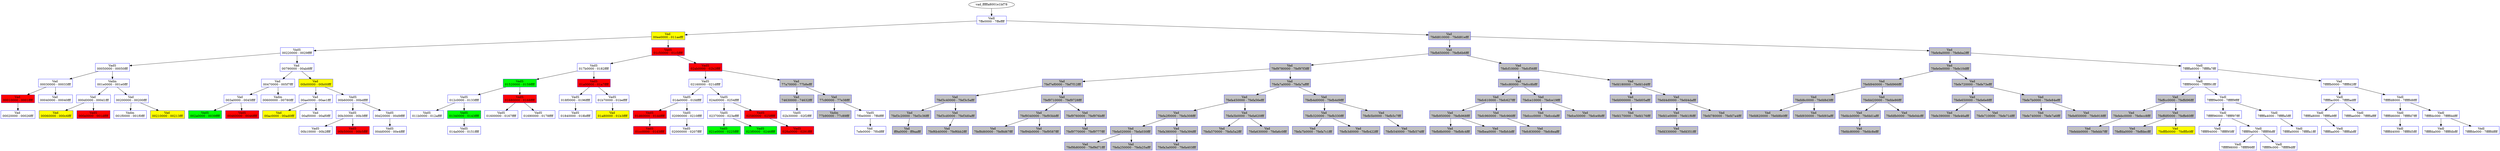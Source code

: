 /* Pid:    472 */
digraph processtree {
graph [rankdir = "TB"];
vad_fffffa8001e1bf78 -> vad_fffffa8001de5d60
vad_fffffa8001de5d60 [label = "{ Vadl\n7ffe0000 - 7ffeffff }"shape = "record" color = "blue" style = "filled" fillcolor = "white"];
vad_fffffa8001de5d60 -> vad_fffffa8001e278b0
vad_fffffa8001e278b0 [label = "{ Vad \n00ee0000 - 011aefff }"shape = "record" color = "blue" style = "filled" fillcolor = "yellow"];
vad_fffffa8001e278b0 -> vad_fffffa8001e15840
vad_fffffa8001e15840 [label = "{ VadS\n00220000 - 0029ffff }"shape = "record" color = "blue" style = "filled" fillcolor = "white"];
vad_fffffa8001e15840 -> vad_fffffa8001de3e70
vad_fffffa8001de3e70 [label = "{ VadS\n00050000 - 00050fff }"shape = "record" color = "blue" style = "filled" fillcolor = "white"];
vad_fffffa8001de3e70 -> vad_fffffa8001de36f0
vad_fffffa8001de36f0 [label = "{ Vad \n00030000 - 00033fff }"shape = "record" color = "blue" style = "filled" fillcolor = "white"];
vad_fffffa8001de36f0 -> vad_fffffa8001dce500
vad_fffffa8001dce500 [label = "{ Vad \n00010000 - 0001ffff }"shape = "record" color = "blue" style = "filled" fillcolor = "red"];
vad_fffffa8001dce500 -> vad_fffffa8001e1aef0
vad_fffffa8001e1aef0 [label = "{ Vad \n00020000 - 00026fff }"shape = "record" color = "blue" style = "filled" fillcolor = "white"];
vad_fffffa8001de36f0 -> vad_fffffa8001de3660
vad_fffffa8001de3660 [label = "{ Vad \n00040000 - 00040fff }"shape = "record" color = "blue" style = "filled" fillcolor = "white"];
vad_fffffa8001de3e70 -> vad_fffffa8001e1ace0
vad_fffffa8001e1ace0 [label = "{ Vadm\n001e0000 - 001e0fff }"shape = "record" color = "blue" style = "filled" fillcolor = "white"];
vad_fffffa8001e1ace0 -> vad_fffffa8001e1ae60
vad_fffffa8001e1ae60 [label = "{ Vad \n000d0000 - 000d1fff }"shape = "record" color = "blue" style = "filled" fillcolor = "white"];
vad_fffffa8001e1ae60 -> vad_fffffa8001598010
vad_fffffa8001598010 [label = "{ Vad \n00060000 - 000c6fff }"shape = "record" color = "blue" style = "filled" fillcolor = "yellow"];
vad_fffffa8001e1ae60 -> vad_fffffa8001e19fc0
vad_fffffa8001e19fc0 [label = "{ VadS\n000e0000 - 001dffff }"shape = "record" color = "blue" style = "filled" fillcolor = "red"];
vad_fffffa8001e1ace0 -> vad_fffffa8001e311e0
vad_fffffa8001e311e0 [label = "{ Vad \n00200000 - 00200fff }"shape = "record" color = "blue" style = "filled" fillcolor = "white"];
vad_fffffa8001e311e0 -> vad_fffffa8001e1ab50
vad_fffffa8001e1ab50 [label = "{ Vadm\n001f0000 - 001f0fff }"shape = "record" color = "blue" style = "filled" fillcolor = "white"];
vad_fffffa8001e311e0 -> vad_fffffa8000efabe0
vad_fffffa8000efabe0 [label = "{ Vad \n00210000 - 00213fff }"shape = "record" color = "blue" style = "filled" fillcolor = "yellow"];
vad_fffffa8001e15840 -> vad_fffffa8001e1add0
vad_fffffa8001e1add0 [label = "{ Vad \n00790000 - 00ab8fff }"shape = "record" color = "blue" style = "filled" fillcolor = "white"];
vad_fffffa8001e1add0 -> vad_fffffa8001e193d0
vad_fffffa8001e193d0 [label = "{ Vad \n00470000 - 005f7fff }"shape = "record" color = "blue" style = "filled" fillcolor = "white"];
vad_fffffa8001e193d0 -> vad_fffffa8001e1af80
vad_fffffa8001e1af80 [label = "{ Vad \n003a0000 - 0045ffff }"shape = "record" color = "blue" style = "filled" fillcolor = "white"];
vad_fffffa8001e1af80 -> vad_fffffa8001e197f0
vad_fffffa8001e197f0 [label = "{ VadS\n002a0000 - 0039ffff }"shape = "record" color = "blue" style = "filled" fillcolor = "green"];
vad_fffffa8001e1af80 -> vad_fffffa8001e1b0d0
vad_fffffa8001e1b0d0 [label = "{ VadS\n00460000 - 0046ffff }"shape = "record" color = "blue" style = "filled" fillcolor = "red"];
vad_fffffa8001e193d0 -> vad_fffffa8001e1c1c0
vad_fffffa8001e1c1c0 [label = "{ Vadm\n00600000 - 00780fff }"shape = "record" color = "blue" style = "filled" fillcolor = "white"];
vad_fffffa8001e1add0 -> vad_fffffa8002240e80
vad_fffffa8002240e80 [label = "{ Vad \n00b00000 - 00b00fff }"shape = "record" color = "blue" style = "filled" fillcolor = "yellow"];
vad_fffffa8002240e80 -> vad_fffffa800206f010
vad_fffffa800206f010 [label = "{ Vad \n00ae0000 - 00ae1fff }"shape = "record" color = "blue" style = "filled" fillcolor = "white"];
vad_fffffa800206f010 -> vad_fffffa8000efb160
vad_fffffa8000efb160 [label = "{ Vad \n00ac0000 - 00ad0fff }"shape = "record" color = "blue" style = "filled" fillcolor = "yellow"];
vad_fffffa800206f010 -> vad_fffffa8001ea81c0
vad_fffffa8001ea81c0 [label = "{ Vad \n00af0000 - 00af0fff }"shape = "record" color = "blue" style = "filled" fillcolor = "white"];
vad_fffffa8002240e80 -> vad_fffffa8001e1ad80
vad_fffffa8001e1ad80 [label = "{ VadS\n00b60000 - 00bdffff }"shape = "record" color = "blue" style = "filled" fillcolor = "white"];
vad_fffffa8001e1ad80 -> vad_fffffa8002245240
vad_fffffa8002245240 [label = "{ VadS\n00b30000 - 00b3ffff }"shape = "record" color = "blue" style = "filled" fillcolor = "white"];
vad_fffffa8002245240 -> vad_fffffa8002212520
vad_fffffa8002212520 [label = "{ VadS\n00b10000 - 00b2ffff }"shape = "record" color = "blue" style = "filled" fillcolor = "white"];
vad_fffffa8002245240 -> vad_fffffa8001f7d440
vad_fffffa8001f7d440 [label = "{ VadS\n00b50000 - 00b5ffff }"shape = "record" color = "blue" style = "filled" fillcolor = "red"];
vad_fffffa8001e1ad80 -> vad_fffffa8001ee1270
vad_fffffa8001ee1270 [label = "{ VadS\n00d20000 - 00d9ffff }"shape = "record" color = "blue" style = "filled" fillcolor = "white"];
vad_fffffa8001ee1270 -> vad_fffffa8001c6a090
vad_fffffa8001c6a090 [label = "{ VadS\n00dd0000 - 00e4ffff }"shape = "record" color = "blue" style = "filled" fillcolor = "white"];
vad_fffffa8001e278b0 -> vad_fffffa8002076090
vad_fffffa8002076090 [label = "{ VadS\n01c50000 - 01c5ffff }"shape = "record" color = "blue" style = "filled" fillcolor = "red"];
vad_fffffa8002076090 -> vad_fffffa8002065310
vad_fffffa8002065310 [label = "{ VadS\n017b0000 - 0182ffff }"shape = "record" color = "blue" style = "filled" fillcolor = "white"];
vad_fffffa8002065310 -> vad_fffffa8002063240
vad_fffffa8002063240 [label = "{ VadS\n01520000 - 0159ffff }"shape = "record" color = "blue" style = "filled" fillcolor = "green"];
vad_fffffa8002063240 -> vad_fffffa8001e34760
vad_fffffa8001e34760 [label = "{ VadS\n012c0000 - 0133ffff }"shape = "record" color = "blue" style = "filled" fillcolor = "white"];
vad_fffffa8001e34760 -> vad_fffffa8001e370e0
vad_fffffa8001e370e0 [label = "{ VadS\n011b0000 - 012affff }"shape = "record" color = "blue" style = "filled" fillcolor = "white"];
vad_fffffa8001e34760 -> vad_fffffa8001e95aa0
vad_fffffa8001e95aa0 [label = "{ VadS\n01340000 - 0143ffff }"shape = "record" color = "blue" style = "filled" fillcolor = "green"];
vad_fffffa8001e95aa0 -> vad_fffffa8001f2a2e0
vad_fffffa8001f2a2e0 [label = "{ VadS\n014a0000 - 0151ffff }"shape = "record" color = "blue" style = "filled" fillcolor = "white"];
vad_fffffa8002063240 -> vad_fffffa800205f240
vad_fffffa800205f240 [label = "{ VadS\n01680000 - 0168ffff }"shape = "record" color = "blue" style = "filled" fillcolor = "red"];
vad_fffffa800205f240 -> vad_fffffa8002060240
vad_fffffa8002060240 [label = "{ VadS\n01600000 - 0167ffff }"shape = "record" color = "blue" style = "filled" fillcolor = "white"];
vad_fffffa800205f240 -> vad_fffffa800209dda0
vad_fffffa800209dda0 [label = "{ VadS\n01690000 - 0178ffff }"shape = "record" color = "blue" style = "filled" fillcolor = "white"];
vad_fffffa8002065310 -> vad_fffffa8002069770
vad_fffffa8002069770 [label = "{ VadS\n01a00000 - 01a7ffff }"shape = "record" color = "blue" style = "filled" fillcolor = "red"];
vad_fffffa8002069770 -> vad_fffffa8001f6a830
vad_fffffa8001f6a830 [label = "{ VadS\n018f0000 - 0196ffff }"shape = "record" color = "blue" style = "filled" fillcolor = "white"];
vad_fffffa8001f6a830 -> vad_fffffa8001e603a0
vad_fffffa8001e603a0 [label = "{ VadS\n01840000 - 018bffff }"shape = "record" color = "blue" style = "filled" fillcolor = "white"];
vad_fffffa8002069770 -> vad_fffffa8001ff3770
vad_fffffa8001ff3770 [label = "{ VadS\n01b70000 - 01beffff }"shape = "record" color = "blue" style = "filled" fillcolor = "white"];
vad_fffffa8001ff3770 -> vad_fffffa8002097870
vad_fffffa8002097870 [label = "{ Vad \n01a80000 - 01b3ffff }"shape = "record" color = "blue" style = "filled" fillcolor = "yellow"];
vad_fffffa8002076090 -> vad_fffffa8002207230
vad_fffffa8002207230 [label = "{ VadS\n02ab0000 - 02b2ffff }"shape = "record" color = "blue" style = "filled" fillcolor = "red"];
vad_fffffa8002207230 -> vad_fffffa8001fa5e40
vad_fffffa8001fa5e40 [label = "{ VadS\n02160000 - 021dffff }"shape = "record" color = "blue" style = "filled" fillcolor = "white"];
vad_fffffa8001fa5e40 -> vad_fffffa8001f80d40
vad_fffffa8001f80d40 [label = "{ VadS\n01de0000 - 01fdffff }"shape = "record" color = "blue" style = "filled" fillcolor = "white"];
vad_fffffa8001f80d40 -> vad_fffffa8001fa8960
vad_fffffa8001fa8960 [label = "{ VadS\n01d60000 - 01ddffff }"shape = "record" color = "blue" style = "filled" fillcolor = "red"];
vad_fffffa8001fa8960 -> vad_fffffa800208ccb0
vad_fffffa800208ccb0 [label = "{ VadS\n01cc0000 - 01d3ffff }"shape = "record" color = "blue" style = "filled" fillcolor = "red"];
vad_fffffa8001f80d40 -> vad_fffffa80021e4270
vad_fffffa80021e4270 [label = "{ VadS\n02090000 - 0210ffff }"shape = "record" color = "blue" style = "filled" fillcolor = "white"];
vad_fffffa80021e4270 -> vad_fffffa8000f40620
vad_fffffa8000f40620 [label = "{ VadS\n02000000 - 0207ffff }"shape = "record" color = "blue" style = "filled" fillcolor = "white"];
vad_fffffa8001fa5e40 -> vad_fffffa8001f2af90
vad_fffffa8001f2af90 [label = "{ VadS\n024d0000 - 0254ffff }"shape = "record" color = "blue" style = "filled" fillcolor = "white"];
vad_fffffa8001f2af90 -> vad_fffffa8001e00b40
vad_fffffa8001e00b40 [label = "{ VadS\n02370000 - 023effff }"shape = "record" color = "blue" style = "filled" fillcolor = "white"];
vad_fffffa8001e00b40 -> vad_fffffa80020eb8a0
vad_fffffa80020eb8a0 [label = "{ VadS\n021e0000 - 0225ffff }"shape = "record" color = "blue" style = "filled" fillcolor = "green"];
vad_fffffa8001e00b40 -> vad_fffffa8000ea4600
vad_fffffa8000ea4600 [label = "{ VadS\n023f0000 - 0246ffff }"shape = "record" color = "blue" style = "filled" fillcolor = "green"];
vad_fffffa8001f2af90 -> vad_fffffa80021fbb60
vad_fffffa80021fbb60 [label = "{ VadS\n02580000 - 025fffff }"shape = "record" color = "blue" style = "filled" fillcolor = "red"];
vad_fffffa80021fbb60 -> vad_fffffa8002209230
vad_fffffa8002209230 [label = "{ VadS\n028a0000 - 0291ffff }"shape = "record" color = "blue" style = "filled" fillcolor = "red"];
vad_fffffa8002207230 -> vad_fffffa8001de5010
vad_fffffa8001de5010 [label = "{ Vad \n77a70000 - 77b8efff }"shape = "record" color = "blue" style = "filled" fillcolor = "gray"];
vad_fffffa8001de5010 -> vad_fffffa8002072290
vad_fffffa8002072290 [label = "{ Vad \n74630000 - 74632fff }"shape = "record" color = "blue" style = "filled" fillcolor = "gray"];
vad_fffffa8002072290 -> vad_fffffa80021ff0a0
vad_fffffa80021ff0a0 [label = "{ VadS\n02b30000 - 02f2ffff }"shape = "record" color = "blue" style = "filled" fillcolor = "white"];
vad_fffffa8001de5010 -> vad_fffffa8001e19b70
vad_fffffa8001e19b70 [label = "{ Vad \n77c90000 - 77e38fff }"shape = "record" color = "blue" style = "filled" fillcolor = "gray"];
vad_fffffa8001e19b70 -> vad_fffffa8001e1ac40
vad_fffffa8001e1ac40 [label = "{ Vadm\n77b90000 - 77c89fff }"shape = "record" color = "blue" style = "filled" fillcolor = "gray"];
vad_fffffa8001e19b70 -> vad_fffffa8001e11500
vad_fffffa8001e11500 [label = "{ VadS\n7f0e0000 - 7ffdffff }"shape = "record" color = "blue" style = "filled" fillcolor = "white"];
vad_fffffa8001e11500 -> vad_fffffa8001e1b120
vad_fffffa8001e1b120 [label = "{ Vad \n7efe0000 - 7f0dffff }"shape = "record" color = "blue" style = "filled" fillcolor = "white"];
vad_fffffa8001de5d60 -> vad_fffffa8001e19340
vad_fffffa8001e19340 [label = "{ Vad \n7fefd810000 - 7fefd81efff }"shape = "record" color = "blue" style = "filled" fillcolor = "gray"];
vad_fffffa8001e19340 -> vad_fffffa8001e1cd70
vad_fffffa8001e1cd70 [label = "{ Vad \n7fefb650000 - 7fefb6b6fff }"shape = "record" color = "blue" style = "filled" fillcolor = "gray"];
vad_fffffa8001e1cd70 -> vad_fffffa8002067c20
vad_fffffa8002067c20 [label = "{ Vad \n7fef9780000 - 7fef97f3fff }"shape = "record" color = "blue" style = "filled" fillcolor = "gray"];
vad_fffffa8002067c20 -> vad_fffffa8001d88cb0
vad_fffffa8001d88cb0 [label = "{ Vad \n7fef7ef0000 - 7fef7f12fff }"shape = "record" color = "blue" style = "filled" fillcolor = "gray"];
vad_fffffa8001d88cb0 -> vad_fffffa8001d6d330
vad_fffffa8001d6d330 [label = "{ Vad \n7fef3c40000 - 7fef3c5afff }"shape = "record" color = "blue" style = "filled" fillcolor = "gray"];
vad_fffffa8001d6d330 -> vad_fffffa8001dcddb0
vad_fffffa8001dcddb0 [label = "{ Vad \n7fef3c20000 - 7fef3c36fff }"shape = "record" color = "blue" style = "filled" fillcolor = "gray"];
vad_fffffa8001dcddb0 -> vad_fffffa8001dcf940
vad_fffffa8001dcf940 [label = "{ Vad \nff9a0000 - ff9aafff }"shape = "record" color = "blue" style = "filled" fillcolor = "gray"];
vad_fffffa8001d6d330 -> vad_fffffa8001e2f010
vad_fffffa8001e2f010 [label = "{ Vad \n7fef3cd0000 - 7fef3d0afff }"shape = "record" color = "blue" style = "filled" fillcolor = "gray"];
vad_fffffa8001e2f010 -> vad_fffffa8002245290
vad_fffffa8002245290 [label = "{ Vad \n7fef6b40000 - 7fef6bb2fff }"shape = "record" color = "blue" style = "filled" fillcolor = "gray"];
vad_fffffa8001d88cb0 -> vad_fffffa8002000ac0
vad_fffffa8002000ac0 [label = "{ Vad \n7fef9710000 - 7fef9728fff }"shape = "record" color = "blue" style = "filled" fillcolor = "gray"];
vad_fffffa8002000ac0 -> vad_fffffa800206f5e0
vad_fffffa800206f5e0 [label = "{ Vad \n7fef9340000 - 7fef93bbfff }"shape = "record" color = "blue" style = "filled" fillcolor = "gray"];
vad_fffffa800206f5e0 -> vad_fffffa8001f7d490
vad_fffffa8001f7d490 [label = "{ Vad \n7fef8d60000 - 7fef8d67fff }"shape = "record" color = "blue" style = "filled" fillcolor = "gray"];
vad_fffffa800206f5e0 -> vad_fffffa80020690d0
vad_fffffa80020690d0 [label = "{ Vad \n7fef94b0000 - 7fef9587fff }"shape = "record" color = "blue" style = "filled" fillcolor = "gray"];
vad_fffffa8002000ac0 -> vad_fffffa800203e260
vad_fffffa800203e260 [label = "{ Vad \n7fef9760000 - 7fef976bfff }"shape = "record" color = "blue" style = "filled" fillcolor = "gray"];
vad_fffffa800203e260 -> vad_fffffa800208cc20
vad_fffffa800208cc20 [label = "{ Vad \n7fef9770000 - 7fef9777fff }"shape = "record" color = "blue" style = "filled" fillcolor = "gray"];
vad_fffffa8002067c20 -> vad_fffffa8002075b90
vad_fffffa8002075b90 [label = "{ Vad \n7fefa7a0000 - 7fefa7affff }"shape = "record" color = "blue" style = "filled" fillcolor = "gray"];
vad_fffffa8002075b90 -> vad_fffffa8001eae4c0
vad_fffffa8001eae4c0 [label = "{ Vad \n7fefa450000 - 7fefa56efff }"shape = "record" color = "blue" style = "filled" fillcolor = "gray"];
vad_fffffa8001eae4c0 -> vad_fffffa8001f9ea80
vad_fffffa8001f9ea80 [label = "{ Vad \n7fefa2f0000 - 7fefa308fff }"shape = "record" color = "blue" style = "filled" fillcolor = "gray"];
vad_fffffa8001f9ea80 -> vad_fffffa800139ff80
vad_fffffa800139ff80 [label = "{ Vad \n7fefa020000 - 7fefa030fff }"shape = "record" color = "blue" style = "filled" fillcolor = "gray"];
vad_fffffa800139ff80 -> vad_fffffa800223f550
vad_fffffa800223f550 [label = "{ Vad \n7fef9b80000 - 7fef9d71fff }"shape = "record" color = "blue" style = "filled" fillcolor = "gray"];
vad_fffffa800139ff80 -> vad_fffffa800208c770
vad_fffffa800208c770 [label = "{ Vad \n7fefa250000 - 7fefa25afff }"shape = "record" color = "blue" style = "filled" fillcolor = "gray"];
vad_fffffa8001f9ea80 -> vad_fffffa8001f7d970
vad_fffffa8001f7d970 [label = "{ Vad \n7fefa380000 - 7fefa394fff }"shape = "record" color = "blue" style = "filled" fillcolor = "gray"];
vad_fffffa8001f7d970 -> vad_fffffa8001db7410
vad_fffffa8001db7410 [label = "{ Vad \n7fefa3a0000 - 7fefa403fff }"shape = "record" color = "blue" style = "filled" fillcolor = "gray"];
vad_fffffa8001eae4c0 -> vad_fffffa8001ead970
vad_fffffa8001ead970 [label = "{ Vad \n7fefa5b0000 - 7fefa620fff }"shape = "record" color = "blue" style = "filled" fillcolor = "gray"];
vad_fffffa8001ead970 -> vad_fffffa8002238970
vad_fffffa8002238970 [label = "{ Vad \n7fefa570000 - 7fefa5a2fff }"shape = "record" color = "blue" style = "filled" fillcolor = "gray"];
vad_fffffa8001ead970 -> vad_fffffa8001d91b90
vad_fffffa8001d91b90 [label = "{ Vad \n7fefa630000 - 7fefa6c0fff }"shape = "record" color = "blue" style = "filled" fillcolor = "gray"];
vad_fffffa8002075b90 -> vad_fffffa8001e4fd90
vad_fffffa8001e4fd90 [label = "{ Vad \n7fefb4d0000 - 7fefb4d9fff }"shape = "record" color = "blue" style = "filled" fillcolor = "gray"];
vad_fffffa8001e4fd90 -> vad_fffffa8001f7ef80
vad_fffffa8001f7ef80 [label = "{ Vad \n7fefb320000 - 7fefb330fff }"shape = "record" color = "blue" style = "filled" fillcolor = "gray"];
vad_fffffa8001f7ef80 -> vad_fffffa8002072320
vad_fffffa8002072320 [label = "{ Vad \n7fefa7b0000 - 7fefa7c1fff }"shape = "record" color = "blue" style = "filled" fillcolor = "gray"];
vad_fffffa8001f7ef80 -> vad_fffffa8001f9e6f0
vad_fffffa8001f9e6f0 [label = "{ Vad \n7fefb3d0000 - 7fefb422fff }"shape = "record" color = "blue" style = "filled" fillcolor = "gray"];
vad_fffffa8001e4fd90 -> vad_fffffa8002068dc0
vad_fffffa8002068dc0 [label = "{ Vad \n7fefb5b0000 - 7fefb5c7fff }"shape = "record" color = "blue" style = "filled" fillcolor = "gray"];
vad_fffffa8002068dc0 -> vad_fffffa8001d9ef80
vad_fffffa8001d9ef80 [label = "{ Vad \n7fefb540000 - 7fefb574fff }"shape = "record" color = "blue" style = "filled" fillcolor = "gray"];
vad_fffffa8001e1cd70 -> vad_fffffa8001db59b0
vad_fffffa8001db59b0 [label = "{ Vad \n7fefcf10000 - 7fefcf56fff }"shape = "record" color = "blue" style = "filled" fillcolor = "gray"];
vad_fffffa8001db59b0 -> vad_fffffa8002075860
vad_fffffa8002075860 [label = "{ Vad \n7fefcc80000 - 7fefcc8bfff }"shape = "record" color = "blue" style = "filled" fillcolor = "gray"];
vad_fffffa8002075860 -> vad_fffffa8001f7e5f0
vad_fffffa8001f7e5f0 [label = "{ Vad \n7fefc610000 - 7fefc627fff }"shape = "record" color = "blue" style = "filled" fillcolor = "gray"];
vad_fffffa8001f7e5f0 -> vad_fffffa8001e2ad70
vad_fffffa8001e2ad70 [label = "{ Vad \n7fefb950000 - 7fefb968fff }"shape = "record" color = "blue" style = "filled" fillcolor = "gray"];
vad_fffffa8001e2ad70 -> vad_fffffa8001d02180
vad_fffffa8001d02180 [label = "{ Vad \n7fefb8b0000 - 7fefb8c4fff }"shape = "record" color = "blue" style = "filled" fillcolor = "gray"];
vad_fffffa8001e2ad70 -> vad_fffffa8002245530
vad_fffffa8002245530 [label = "{ Vad \n7fefbea0000 - 7fefbfcbfff }"shape = "record" color = "blue" style = "filled" fillcolor = "gray"];
vad_fffffa8001f7e5f0 -> vad_fffffa800208c440
vad_fffffa800208c440 [label = "{ Vad \n7fefc960000 - 7fefc966fff }"shape = "record" color = "blue" style = "filled" fillcolor = "gray"];
vad_fffffa800208c440 -> vad_fffffa8001eab9f0
vad_fffffa8001eab9f0 [label = "{ Vad \n7fefc830000 - 7fefc8eafff }"shape = "record" color = "blue" style = "filled" fillcolor = "gray"];
vad_fffffa8002075860 -> vad_fffffa8002085ce0
vad_fffffa8002085ce0 [label = "{ Vad \n7fefce10000 - 7fefce19fff }"shape = "record" color = "blue" style = "filled" fillcolor = "gray"];
vad_fffffa8002085ce0 -> vad_fffffa8001f6df80
vad_fffffa8001f6df80 [label = "{ Vad \n7fefccc0000 - 7fefccdafff }"shape = "record" color = "blue" style = "filled" fillcolor = "gray"];
vad_fffffa8002085ce0 -> vad_fffffa8001e2e470
vad_fffffa8001e2e470 [label = "{ Vad \n7fefce50000 - 7fefce9bfff }"shape = "record" color = "blue" style = "filled" fillcolor = "gray"];
vad_fffffa8001db59b0 -> vad_fffffa800208cb20
vad_fffffa800208cb20 [label = "{ Vad \n7fefd180000 - 7fefd1d4fff }"shape = "record" color = "blue" style = "filled" fillcolor = "gray"];
vad_fffffa800208cb20 -> vad_fffffa8001f7d7c0
vad_fffffa8001f7d7c0 [label = "{ Vad \n7fefd000000 - 7fefd05afff }"shape = "record" color = "blue" style = "filled" fillcolor = "gray"];
vad_fffffa8001f7d7c0 -> vad_fffffa800208c110
vad_fffffa800208c110 [label = "{ Vad \n7fefd170000 - 7fefd176fff }"shape = "record" color = "blue" style = "filled" fillcolor = "gray"];
vad_fffffa800208cb20 -> vad_fffffa8002074150
vad_fffffa8002074150 [label = "{ Vad \n7fefd4d0000 - 7fefd4dafff }"shape = "record" color = "blue" style = "filled" fillcolor = "gray"];
vad_fffffa8002074150 -> vad_fffffa8001e2b980
vad_fffffa8001e2b980 [label = "{ Vad \n7fefd1e0000 - 7fefd1f6fff }"shape = "record" color = "blue" style = "filled" fillcolor = "gray"];
vad_fffffa8001e2b980 -> vad_fffffa8001ed1a70
vad_fffffa8001ed1a70 [label = "{ Vad \n7fefd330000 - 7fefd351fff }"shape = "record" color = "blue" style = "filled" fillcolor = "gray"];
vad_fffffa8002074150 -> vad_fffffa8002072650
vad_fffffa8002072650 [label = "{ Vad \n7fefd780000 - 7fefd7a4fff }"shape = "record" color = "blue" style = "filled" fillcolor = "gray"];
vad_fffffa8001e19340 -> vad_fffffa8001e196a0
vad_fffffa8001e196a0 [label = "{ Vad \n7fefe9a0000 - 7fefeba2fff }"shape = "record" color = "blue" style = "filled" fillcolor = "gray"];
vad_fffffa8001e196a0 -> vad_fffffa8001e1c440
vad_fffffa8001e1c440 [label = "{ Vad \n7fefe0e0000 - 7fefe10dfff }"shape = "record" color = "blue" style = "filled" fillcolor = "gray"];
vad_fffffa8001e1c440 -> vad_fffffa8002072760
vad_fffffa8002072760 [label = "{ Vad \n7fefd940000 - 7fefd966fff }"shape = "record" color = "blue" style = "filled" fillcolor = "gray"];
vad_fffffa8002072760 -> vad_fffffa8001e2b0c0
vad_fffffa8001e2b0c0 [label = "{ Vad \n7fefd8c0000 - 7fefd8d3fff }"shape = "record" color = "blue" style = "filled" fillcolor = "gray"];
vad_fffffa8001e2b0c0 -> vad_fffffa8001e988b0
vad_fffffa8001e988b0 [label = "{ Vad \n7fefd820000 - 7fefd8b0fff }"shape = "record" color = "blue" style = "filled" fillcolor = "gray"];
vad_fffffa8001e2b0c0 -> vad_fffffa80020765f0
vad_fffffa80020765f0 [label = "{ Vad \n7fefd930000 - 7fefd93afff }"shape = "record" color = "blue" style = "filled" fillcolor = "gray"];
vad_fffffa8002072760 -> vad_fffffa8001d8d640
vad_fffffa8001d8d640 [label = "{ Vad \n7fefdd20000 - 7fefde86fff }"shape = "record" color = "blue" style = "filled" fillcolor = "gray"];
vad_fffffa8001d8d640 -> vad_fffffa8001de50e0
vad_fffffa8001de50e0 [label = "{ Vad \n7fefdcb0000 - 7fefdd1afff }"shape = "record" color = "blue" style = "filled" fillcolor = "gray"];
vad_fffffa8001de50e0 -> vad_fffffa80013aedf0
vad_fffffa80013aedf0 [label = "{ Vad \n7fefdc80000 - 7fefdc8efff }"shape = "record" color = "blue" style = "filled" fillcolor = "gray"];
vad_fffffa8001d8d640 -> vad_fffffa8001e19840
vad_fffffa8001e19840 [label = "{ Vad \n7fefdfb0000 - 7fefe0dcfff }"shape = "record" color = "blue" style = "filled" fillcolor = "gray"];
vad_fffffa8001e1c440 -> vad_fffffa80015980e0
vad_fffffa80015980e0 [label = "{ Vad \n7fefe720000 - 7fefe73efff }"shape = "record" color = "blue" style = "filled" fillcolor = "gray"];
vad_fffffa80015980e0 -> vad_fffffa8001e30f80
vad_fffffa8001e30f80 [label = "{ Vad \n7fefe650000 - 7fefe6e8fff }"shape = "record" color = "blue" style = "filled" fillcolor = "gray"];
vad_fffffa8001e30f80 -> vad_fffffa8001e25b60
vad_fffffa8001e25b60 [label = "{ Vad \n7fefe390000 - 7fefe46afff }"shape = "record" color = "blue" style = "filled" fillcolor = "gray"];
vad_fffffa8001e30f80 -> vad_fffffa8001e194f0
vad_fffffa8001e194f0 [label = "{ Vad \n7fefe710000 - 7fefe71dfff }"shape = "record" color = "blue" style = "filled" fillcolor = "gray"];
vad_fffffa80015980e0 -> vad_fffffa8001598410
vad_fffffa8001598410 [label = "{ Vad \n7fefe7b0000 - 7fefe84efff }"shape = "record" color = "blue" style = "filled" fillcolor = "gray"];
vad_fffffa8001598410 -> vad_fffffa8001e19610
vad_fffffa8001e19610 [label = "{ Vad \n7fefe740000 - 7fefe7a6fff }"shape = "record" color = "blue" style = "filled" fillcolor = "gray"];
vad_fffffa8001598410 -> vad_fffffa8001e19460
vad_fffffa8001e19460 [label = "{ Vad \n7fefe850000 - 7fefe918fff }"shape = "record" color = "blue" style = "filled" fillcolor = "gray"];
vad_fffffa8001e196a0 -> vad_fffffa80020683b0
vad_fffffa80020683b0 [label = "{ Vadl\n7fffffa6000 - 7fffffa7fff }"shape = "record" color = "blue" style = "filled" fillcolor = "white"];
vad_fffffa80020683b0 -> vad_fffffa8001f2ad60
vad_fffffa8001f2ad60 [label = "{ Vadl\n7fffff90000 - 7fffff91fff }"shape = "record" color = "blue" style = "filled" fillcolor = "white"];
vad_fffffa8001f2ad60 -> vad_fffffa8001e29930
vad_fffffa8001e29930 [label = "{ Vad \n7feffcc0000 - 7feffd96fff }"shape = "record" color = "blue" style = "filled" fillcolor = "gray"];
vad_fffffa8001e29930 -> vad_fffffa8001e1c3b0
vad_fffffa8001e1c3b0 [label = "{ Vad \n7fefebc0000 - 7fefecc8fff }"shape = "record" color = "blue" style = "filled" fillcolor = "gray"];
vad_fffffa8001e1c3b0 -> vad_fffffa8001e4f550
vad_fffffa8001e4f550 [label = "{ Vad \n7fefebb0000 - 7fefebb7fff }"shape = "record" color = "blue" style = "filled" fillcolor = "gray"];
vad_fffffa8001e29930 -> vad_fffffa8002097e50
vad_fffffa8002097e50 [label = "{ Vad \n7feffdf0000 - 7feffe60fff }"shape = "record" color = "blue" style = "filled" fillcolor = "gray"];
vad_fffffa8002097e50 -> vad_fffffa80020760e0
vad_fffffa80020760e0 [label = "{ Vad \n7feffda0000 - 7feffdecfff }"shape = "record" color = "blue" style = "filled" fillcolor = "gray"];
vad_fffffa8002097e50 -> vad_fffffa8001de3aa0
vad_fffffa8001de3aa0 [label = "{ Vad \n7fefffb0000 - 7fefffb0fff }"shape = "record" color = "blue" style = "filled" fillcolor = "yellow"];
vad_fffffa8001f2ad60 -> vad_fffffa8001ff20a0
vad_fffffa8001ff20a0 [label = "{ Vadl\n7fffff9e000 - 7fffff9ffff }"shape = "record" color = "blue" style = "filled" fillcolor = "white"];
vad_fffffa8001ff20a0 -> vad_fffffa8001f2b6f0
vad_fffffa8001f2b6f0 [label = "{ Vadl\n7fffff96000 - 7fffff97fff }"shape = "record" color = "blue" style = "filled" fillcolor = "white"];
vad_fffffa8001f2b6f0 -> vad_fffffa8001f2b4b0
vad_fffffa8001f2b4b0 [label = "{ Vadl\n7fffff94000 - 7fffff95fff }"shape = "record" color = "blue" style = "filled" fillcolor = "white"];
vad_fffffa8001f2b6f0 -> vad_fffffa8001f2aa00
vad_fffffa8001f2aa00 [label = "{ Vadl\n7fffff9a000 - 7fffff9bfff }"shape = "record" color = "blue" style = "filled" fillcolor = "white"];
vad_fffffa8001f2aa00 -> vad_fffffa8001f2a010
vad_fffffa8001f2a010 [label = "{ Vadl\n7fffff98000 - 7fffff99fff }"shape = "record" color = "blue" style = "filled" fillcolor = "white"];
vad_fffffa8001f2aa00 -> vad_fffffa8001ff2970
vad_fffffa8001ff2970 [label = "{ Vadl\n7fffff9c000 - 7fffff9dfff }"shape = "record" color = "blue" style = "filled" fillcolor = "white"];
vad_fffffa8001ff20a0 -> vad_fffffa800202b950
vad_fffffa800202b950 [label = "{ Vadl\n7fffffa4000 - 7fffffa5fff }"shape = "record" color = "blue" style = "filled" fillcolor = "white"];
vad_fffffa800202b950 -> vad_fffffa8001f2aad0
vad_fffffa8001f2aad0 [label = "{ Vadl\n7fffffa0000 - 7fffffa1fff }"shape = "record" color = "blue" style = "filled" fillcolor = "white"];
vad_fffffa80020683b0 -> vad_fffffa8001de4a70
vad_fffffa8001de4a70 [label = "{ Vad \n7fffffb0000 - 7fffffd2fff }"shape = "record" color = "blue" style = "filled" fillcolor = "white"];
vad_fffffa8001de4a70 -> vad_fffffa8001e342f0
vad_fffffa8001e342f0 [label = "{ Vadl\n7fffffac000 - 7fffffadfff }"shape = "record" color = "blue" style = "filled" fillcolor = "white"];
vad_fffffa8001e342f0 -> vad_fffffa80020578f0
vad_fffffa80020578f0 [label = "{ Vadl\n7fffffa8000 - 7fffffa9fff }"shape = "record" color = "blue" style = "filled" fillcolor = "white"];
vad_fffffa80020578f0 -> vad_fffffa8000ea0780
vad_fffffa8000ea0780 [label = "{ Vadl\n7fffffaa000 - 7fffffabfff }"shape = "record" color = "blue" style = "filled" fillcolor = "white"];
vad_fffffa8001e342f0 -> vad_fffffa8001e488a0
vad_fffffa8001e488a0 [label = "{ Vadl\n7fffffae000 - 7fffffaffff }"shape = "record" color = "blue" style = "filled" fillcolor = "white"];
vad_fffffa8001de4a70 -> vad_fffffa8001de2b00
vad_fffffa8001de2b00 [label = "{ Vadl\n7fffffd8000 - 7fffffd8fff }"shape = "record" color = "blue" style = "filled" fillcolor = "white"];
vad_fffffa8001de2b00 -> vad_fffffa8001c7c620
vad_fffffa8001c7c620 [label = "{ Vadl\n7fffffd6000 - 7fffffd7fff }"shape = "record" color = "blue" style = "filled" fillcolor = "white"];
vad_fffffa8001c7c620 -> vad_fffffa8000e888d0
vad_fffffa8000e888d0 [label = "{ Vadl\n7fffffd4000 - 7fffffd5fff }"shape = "record" color = "blue" style = "filled" fillcolor = "white"];
vad_fffffa8001de2b00 -> vad_fffffa8001e1c7c0
vad_fffffa8001e1c7c0 [label = "{ Vadl\n7fffffdc000 - 7fffffddfff }"shape = "record" color = "blue" style = "filled" fillcolor = "white"];
vad_fffffa8001e1c7c0 -> vad_fffffa8001fdbe30
vad_fffffa8001fdbe30 [label = "{ Vadl\n7fffffda000 - 7fffffdbfff }"shape = "record" color = "blue" style = "filled" fillcolor = "white"];
vad_fffffa8001e1c7c0 -> vad_fffffa8001de4010
vad_fffffa8001de4010 [label = "{ Vadl\n7fffffde000 - 7fffffdffff }"shape = "record" color = "blue" style = "filled" fillcolor = "white"];
}
